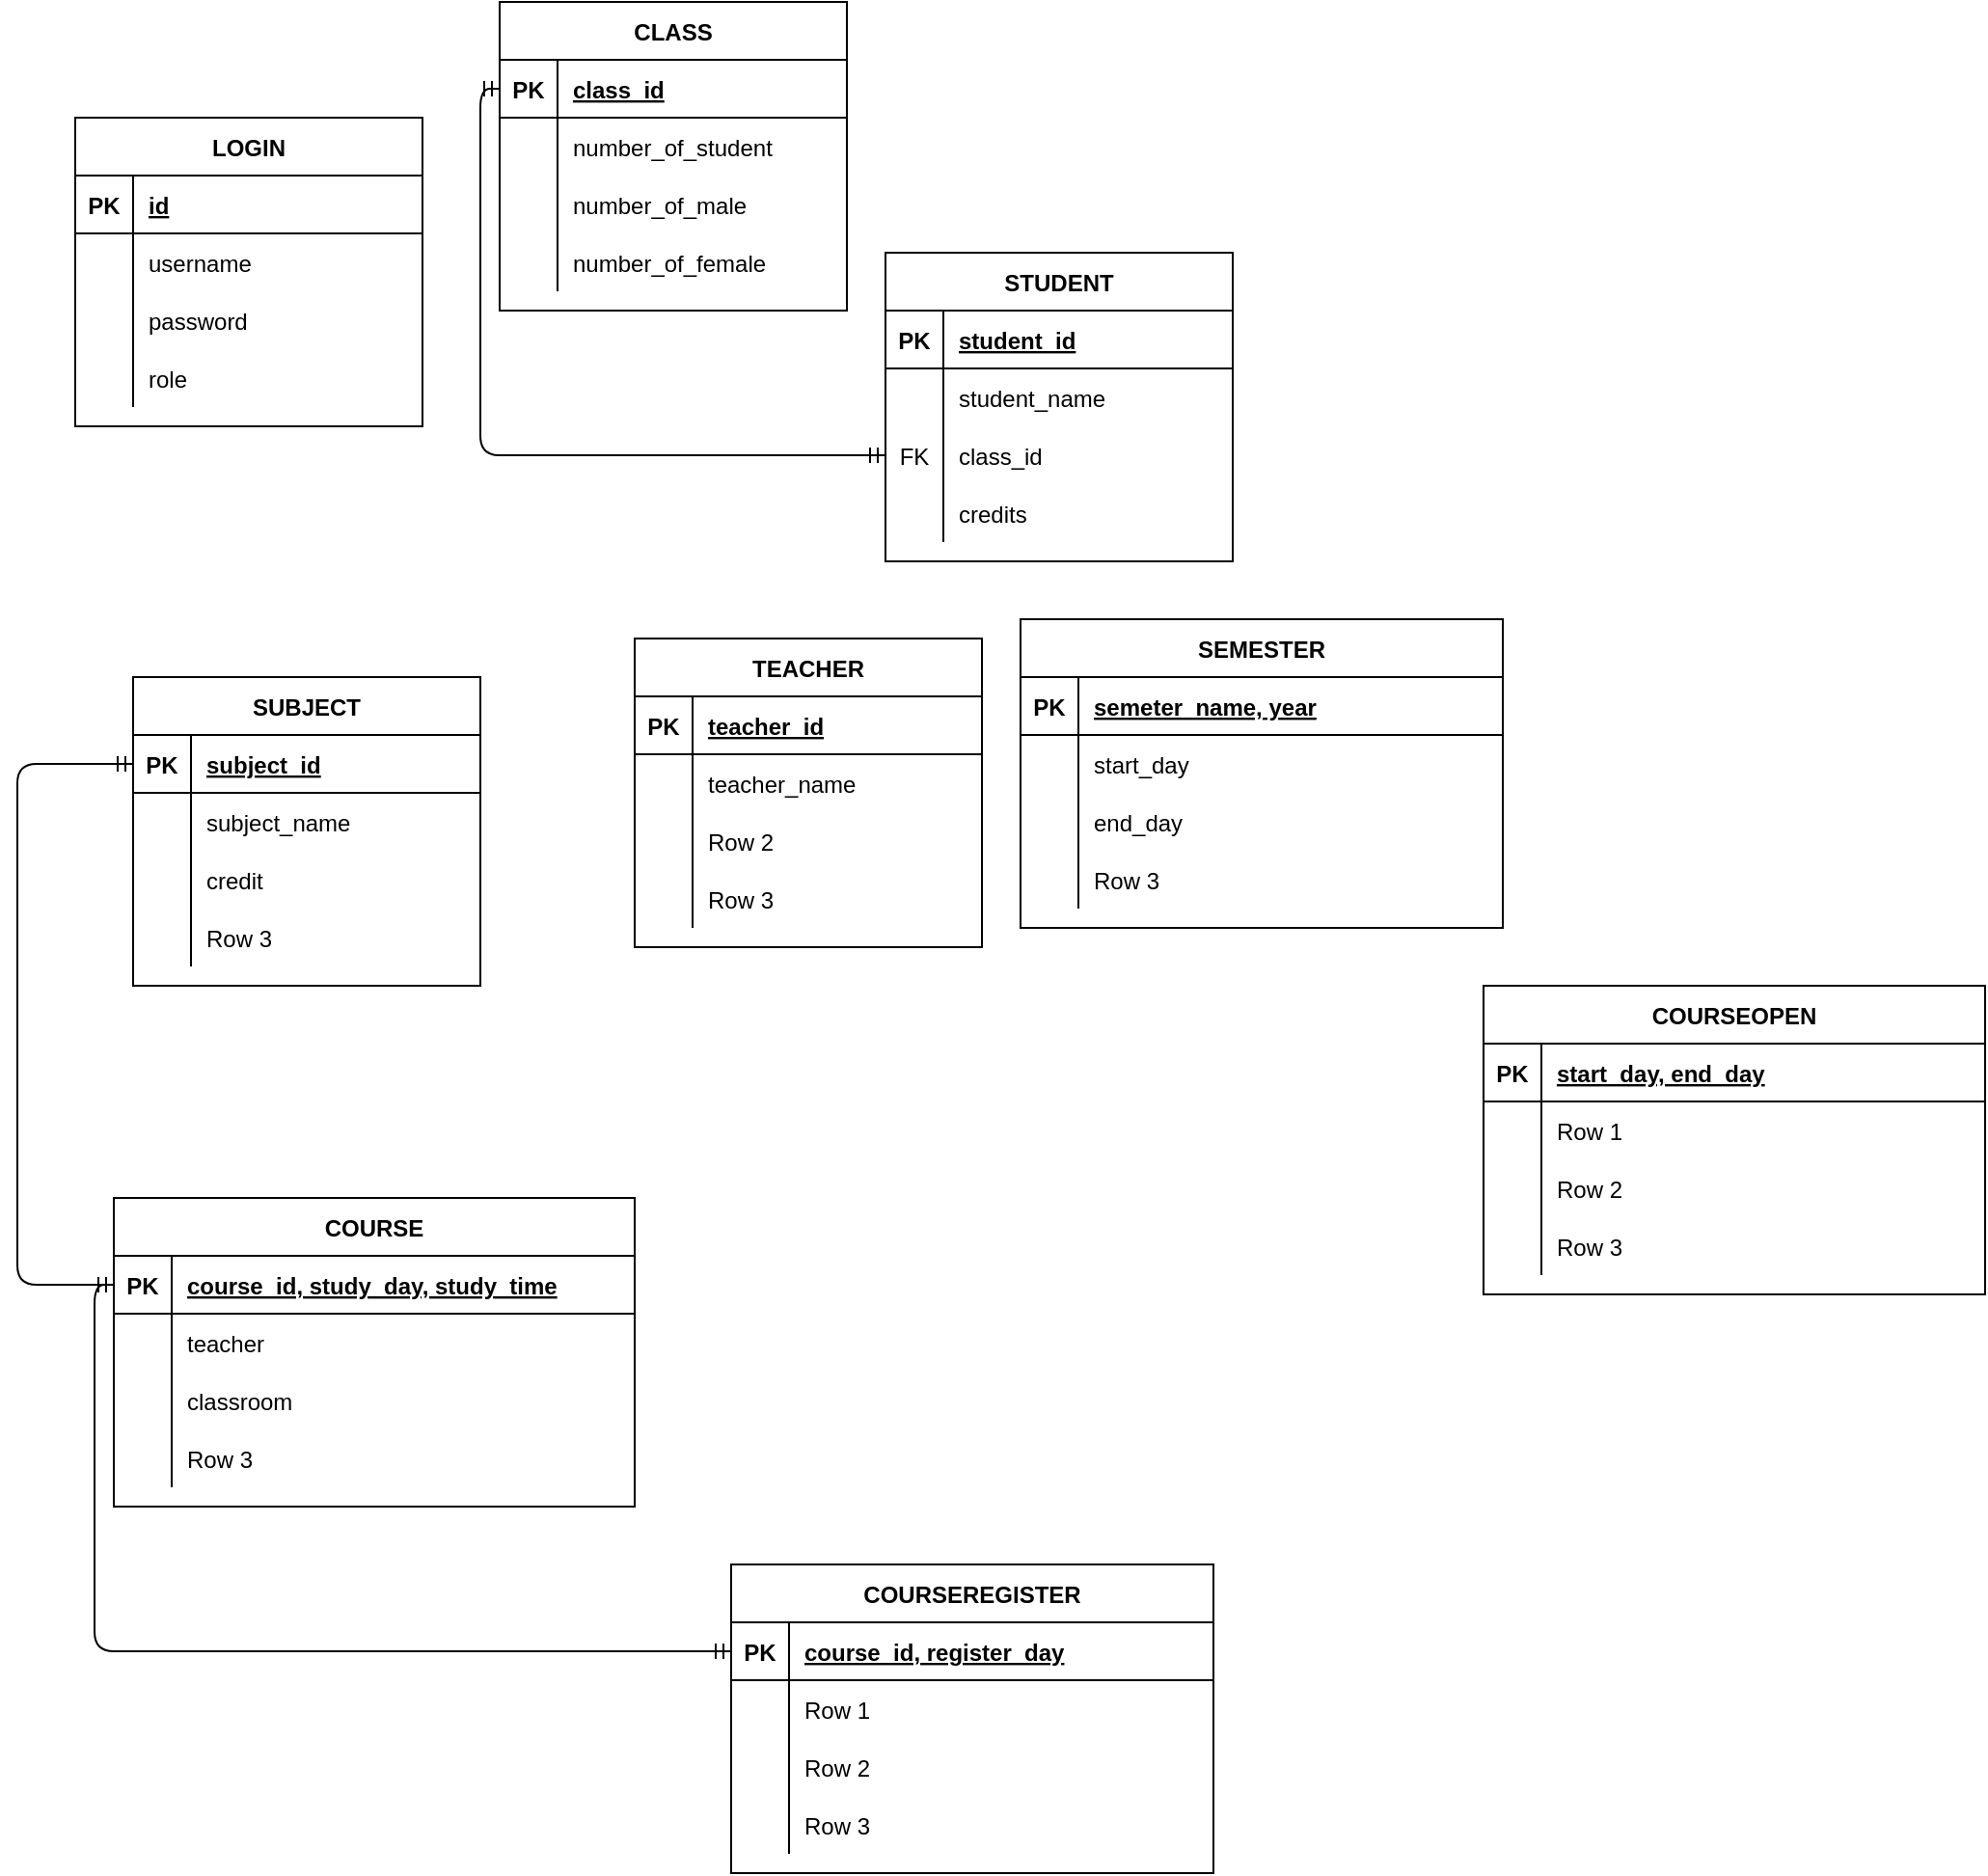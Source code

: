 <mxfile version="14.6.13" type="github">
  <diagram id="GJM6zUSUOL6s_9vkTZ4t" name="Page-1">
    <mxGraphModel dx="1662" dy="794" grid="1" gridSize="10" guides="1" tooltips="1" connect="1" arrows="1" fold="1" page="1" pageScale="1" pageWidth="1654" pageHeight="2336" math="0" shadow="0">
      <root>
        <mxCell id="0" />
        <mxCell id="1" parent="0" />
        <mxCell id="GPSX9ld1nxU1c7M4C676-1" value="LOGIN" style="shape=table;startSize=30;container=1;collapsible=1;childLayout=tableLayout;fixedRows=1;rowLines=0;fontStyle=1;align=center;resizeLast=1;" parent="1" vertex="1">
          <mxGeometry x="130" y="150" width="180" height="160" as="geometry" />
        </mxCell>
        <mxCell id="GPSX9ld1nxU1c7M4C676-2" value="" style="shape=partialRectangle;collapsible=0;dropTarget=0;pointerEvents=0;fillColor=none;top=0;left=0;bottom=1;right=0;points=[[0,0.5],[1,0.5]];portConstraint=eastwest;" parent="GPSX9ld1nxU1c7M4C676-1" vertex="1">
          <mxGeometry y="30" width="180" height="30" as="geometry" />
        </mxCell>
        <mxCell id="GPSX9ld1nxU1c7M4C676-3" value="PK" style="shape=partialRectangle;connectable=0;fillColor=none;top=0;left=0;bottom=0;right=0;fontStyle=1;overflow=hidden;" parent="GPSX9ld1nxU1c7M4C676-2" vertex="1">
          <mxGeometry width="30" height="30" as="geometry" />
        </mxCell>
        <mxCell id="GPSX9ld1nxU1c7M4C676-4" value="id" style="shape=partialRectangle;connectable=0;fillColor=none;top=0;left=0;bottom=0;right=0;align=left;spacingLeft=6;fontStyle=5;overflow=hidden;" parent="GPSX9ld1nxU1c7M4C676-2" vertex="1">
          <mxGeometry x="30" width="150" height="30" as="geometry" />
        </mxCell>
        <mxCell id="GPSX9ld1nxU1c7M4C676-5" value="" style="shape=partialRectangle;collapsible=0;dropTarget=0;pointerEvents=0;fillColor=none;top=0;left=0;bottom=0;right=0;points=[[0,0.5],[1,0.5]];portConstraint=eastwest;" parent="GPSX9ld1nxU1c7M4C676-1" vertex="1">
          <mxGeometry y="60" width="180" height="30" as="geometry" />
        </mxCell>
        <mxCell id="GPSX9ld1nxU1c7M4C676-6" value="" style="shape=partialRectangle;connectable=0;fillColor=none;top=0;left=0;bottom=0;right=0;editable=1;overflow=hidden;" parent="GPSX9ld1nxU1c7M4C676-5" vertex="1">
          <mxGeometry width="30" height="30" as="geometry" />
        </mxCell>
        <mxCell id="GPSX9ld1nxU1c7M4C676-7" value="username" style="shape=partialRectangle;connectable=0;fillColor=none;top=0;left=0;bottom=0;right=0;align=left;spacingLeft=6;overflow=hidden;" parent="GPSX9ld1nxU1c7M4C676-5" vertex="1">
          <mxGeometry x="30" width="150" height="30" as="geometry" />
        </mxCell>
        <mxCell id="GPSX9ld1nxU1c7M4C676-8" value="" style="shape=partialRectangle;collapsible=0;dropTarget=0;pointerEvents=0;fillColor=none;top=0;left=0;bottom=0;right=0;points=[[0,0.5],[1,0.5]];portConstraint=eastwest;" parent="GPSX9ld1nxU1c7M4C676-1" vertex="1">
          <mxGeometry y="90" width="180" height="30" as="geometry" />
        </mxCell>
        <mxCell id="GPSX9ld1nxU1c7M4C676-9" value="" style="shape=partialRectangle;connectable=0;fillColor=none;top=0;left=0;bottom=0;right=0;editable=1;overflow=hidden;" parent="GPSX9ld1nxU1c7M4C676-8" vertex="1">
          <mxGeometry width="30" height="30" as="geometry" />
        </mxCell>
        <mxCell id="GPSX9ld1nxU1c7M4C676-10" value="password" style="shape=partialRectangle;connectable=0;fillColor=none;top=0;left=0;bottom=0;right=0;align=left;spacingLeft=6;overflow=hidden;" parent="GPSX9ld1nxU1c7M4C676-8" vertex="1">
          <mxGeometry x="30" width="150" height="30" as="geometry" />
        </mxCell>
        <mxCell id="GPSX9ld1nxU1c7M4C676-11" value="" style="shape=partialRectangle;collapsible=0;dropTarget=0;pointerEvents=0;fillColor=none;top=0;left=0;bottom=0;right=0;points=[[0,0.5],[1,0.5]];portConstraint=eastwest;" parent="GPSX9ld1nxU1c7M4C676-1" vertex="1">
          <mxGeometry y="120" width="180" height="30" as="geometry" />
        </mxCell>
        <mxCell id="GPSX9ld1nxU1c7M4C676-12" value="" style="shape=partialRectangle;connectable=0;fillColor=none;top=0;left=0;bottom=0;right=0;editable=1;overflow=hidden;" parent="GPSX9ld1nxU1c7M4C676-11" vertex="1">
          <mxGeometry width="30" height="30" as="geometry" />
        </mxCell>
        <mxCell id="GPSX9ld1nxU1c7M4C676-13" value="role" style="shape=partialRectangle;connectable=0;fillColor=none;top=0;left=0;bottom=0;right=0;align=left;spacingLeft=6;overflow=hidden;" parent="GPSX9ld1nxU1c7M4C676-11" vertex="1">
          <mxGeometry x="30" width="150" height="30" as="geometry" />
        </mxCell>
        <mxCell id="GPSX9ld1nxU1c7M4C676-18" value="STUDENT" style="shape=table;startSize=30;container=1;collapsible=1;childLayout=tableLayout;fixedRows=1;rowLines=0;fontStyle=1;align=center;resizeLast=1;" parent="1" vertex="1">
          <mxGeometry x="550" y="220" width="180" height="160" as="geometry" />
        </mxCell>
        <mxCell id="GPSX9ld1nxU1c7M4C676-19" value="" style="shape=partialRectangle;collapsible=0;dropTarget=0;pointerEvents=0;fillColor=none;top=0;left=0;bottom=1;right=0;points=[[0,0.5],[1,0.5]];portConstraint=eastwest;" parent="GPSX9ld1nxU1c7M4C676-18" vertex="1">
          <mxGeometry y="30" width="180" height="30" as="geometry" />
        </mxCell>
        <mxCell id="GPSX9ld1nxU1c7M4C676-20" value="PK" style="shape=partialRectangle;connectable=0;fillColor=none;top=0;left=0;bottom=0;right=0;fontStyle=1;overflow=hidden;" parent="GPSX9ld1nxU1c7M4C676-19" vertex="1">
          <mxGeometry width="30" height="30" as="geometry" />
        </mxCell>
        <mxCell id="GPSX9ld1nxU1c7M4C676-21" value="student_id" style="shape=partialRectangle;connectable=0;fillColor=none;top=0;left=0;bottom=0;right=0;align=left;spacingLeft=6;fontStyle=5;overflow=hidden;" parent="GPSX9ld1nxU1c7M4C676-19" vertex="1">
          <mxGeometry x="30" width="150" height="30" as="geometry" />
        </mxCell>
        <mxCell id="GPSX9ld1nxU1c7M4C676-22" value="" style="shape=partialRectangle;collapsible=0;dropTarget=0;pointerEvents=0;fillColor=none;top=0;left=0;bottom=0;right=0;points=[[0,0.5],[1,0.5]];portConstraint=eastwest;" parent="GPSX9ld1nxU1c7M4C676-18" vertex="1">
          <mxGeometry y="60" width="180" height="30" as="geometry" />
        </mxCell>
        <mxCell id="GPSX9ld1nxU1c7M4C676-23" value="" style="shape=partialRectangle;connectable=0;fillColor=none;top=0;left=0;bottom=0;right=0;editable=1;overflow=hidden;" parent="GPSX9ld1nxU1c7M4C676-22" vertex="1">
          <mxGeometry width="30" height="30" as="geometry" />
        </mxCell>
        <mxCell id="GPSX9ld1nxU1c7M4C676-24" value="student_name" style="shape=partialRectangle;connectable=0;fillColor=none;top=0;left=0;bottom=0;right=0;align=left;spacingLeft=6;overflow=hidden;" parent="GPSX9ld1nxU1c7M4C676-22" vertex="1">
          <mxGeometry x="30" width="150" height="30" as="geometry" />
        </mxCell>
        <mxCell id="GPSX9ld1nxU1c7M4C676-25" value="" style="shape=partialRectangle;collapsible=0;dropTarget=0;pointerEvents=0;fillColor=none;top=0;left=0;bottom=0;right=0;points=[[0,0.5],[1,0.5]];portConstraint=eastwest;" parent="GPSX9ld1nxU1c7M4C676-18" vertex="1">
          <mxGeometry y="90" width="180" height="30" as="geometry" />
        </mxCell>
        <mxCell id="GPSX9ld1nxU1c7M4C676-26" value="FK" style="shape=partialRectangle;connectable=0;fillColor=none;top=0;left=0;bottom=0;right=0;editable=1;overflow=hidden;" parent="GPSX9ld1nxU1c7M4C676-25" vertex="1">
          <mxGeometry width="30" height="30" as="geometry" />
        </mxCell>
        <mxCell id="GPSX9ld1nxU1c7M4C676-27" value="class_id" style="shape=partialRectangle;connectable=0;fillColor=none;top=0;left=0;bottom=0;right=0;align=left;spacingLeft=6;overflow=hidden;" parent="GPSX9ld1nxU1c7M4C676-25" vertex="1">
          <mxGeometry x="30" width="150" height="30" as="geometry" />
        </mxCell>
        <mxCell id="GPSX9ld1nxU1c7M4C676-28" value="" style="shape=partialRectangle;collapsible=0;dropTarget=0;pointerEvents=0;fillColor=none;top=0;left=0;bottom=0;right=0;points=[[0,0.5],[1,0.5]];portConstraint=eastwest;" parent="GPSX9ld1nxU1c7M4C676-18" vertex="1">
          <mxGeometry y="120" width="180" height="30" as="geometry" />
        </mxCell>
        <mxCell id="GPSX9ld1nxU1c7M4C676-29" value="" style="shape=partialRectangle;connectable=0;fillColor=none;top=0;left=0;bottom=0;right=0;editable=1;overflow=hidden;" parent="GPSX9ld1nxU1c7M4C676-28" vertex="1">
          <mxGeometry width="30" height="30" as="geometry" />
        </mxCell>
        <mxCell id="GPSX9ld1nxU1c7M4C676-30" value="credits" style="shape=partialRectangle;connectable=0;fillColor=none;top=0;left=0;bottom=0;right=0;align=left;spacingLeft=6;overflow=hidden;" parent="GPSX9ld1nxU1c7M4C676-28" vertex="1">
          <mxGeometry x="30" width="150" height="30" as="geometry" />
        </mxCell>
        <mxCell id="GPSX9ld1nxU1c7M4C676-31" value="TEACHER" style="shape=table;startSize=30;container=1;collapsible=1;childLayout=tableLayout;fixedRows=1;rowLines=0;fontStyle=1;align=center;resizeLast=1;" parent="1" vertex="1">
          <mxGeometry x="420" y="420" width="180" height="160" as="geometry" />
        </mxCell>
        <mxCell id="GPSX9ld1nxU1c7M4C676-32" value="" style="shape=partialRectangle;collapsible=0;dropTarget=0;pointerEvents=0;fillColor=none;top=0;left=0;bottom=1;right=0;points=[[0,0.5],[1,0.5]];portConstraint=eastwest;" parent="GPSX9ld1nxU1c7M4C676-31" vertex="1">
          <mxGeometry y="30" width="180" height="30" as="geometry" />
        </mxCell>
        <mxCell id="GPSX9ld1nxU1c7M4C676-33" value="PK" style="shape=partialRectangle;connectable=0;fillColor=none;top=0;left=0;bottom=0;right=0;fontStyle=1;overflow=hidden;" parent="GPSX9ld1nxU1c7M4C676-32" vertex="1">
          <mxGeometry width="30" height="30" as="geometry" />
        </mxCell>
        <mxCell id="GPSX9ld1nxU1c7M4C676-34" value="teacher_id" style="shape=partialRectangle;connectable=0;fillColor=none;top=0;left=0;bottom=0;right=0;align=left;spacingLeft=6;fontStyle=5;overflow=hidden;" parent="GPSX9ld1nxU1c7M4C676-32" vertex="1">
          <mxGeometry x="30" width="150" height="30" as="geometry" />
        </mxCell>
        <mxCell id="GPSX9ld1nxU1c7M4C676-35" value="" style="shape=partialRectangle;collapsible=0;dropTarget=0;pointerEvents=0;fillColor=none;top=0;left=0;bottom=0;right=0;points=[[0,0.5],[1,0.5]];portConstraint=eastwest;" parent="GPSX9ld1nxU1c7M4C676-31" vertex="1">
          <mxGeometry y="60" width="180" height="30" as="geometry" />
        </mxCell>
        <mxCell id="GPSX9ld1nxU1c7M4C676-36" value="" style="shape=partialRectangle;connectable=0;fillColor=none;top=0;left=0;bottom=0;right=0;editable=1;overflow=hidden;" parent="GPSX9ld1nxU1c7M4C676-35" vertex="1">
          <mxGeometry width="30" height="30" as="geometry" />
        </mxCell>
        <mxCell id="GPSX9ld1nxU1c7M4C676-37" value="teacher_name" style="shape=partialRectangle;connectable=0;fillColor=none;top=0;left=0;bottom=0;right=0;align=left;spacingLeft=6;overflow=hidden;" parent="GPSX9ld1nxU1c7M4C676-35" vertex="1">
          <mxGeometry x="30" width="150" height="30" as="geometry" />
        </mxCell>
        <mxCell id="GPSX9ld1nxU1c7M4C676-38" value="" style="shape=partialRectangle;collapsible=0;dropTarget=0;pointerEvents=0;fillColor=none;top=0;left=0;bottom=0;right=0;points=[[0,0.5],[1,0.5]];portConstraint=eastwest;" parent="GPSX9ld1nxU1c7M4C676-31" vertex="1">
          <mxGeometry y="90" width="180" height="30" as="geometry" />
        </mxCell>
        <mxCell id="GPSX9ld1nxU1c7M4C676-39" value="" style="shape=partialRectangle;connectable=0;fillColor=none;top=0;left=0;bottom=0;right=0;editable=1;overflow=hidden;" parent="GPSX9ld1nxU1c7M4C676-38" vertex="1">
          <mxGeometry width="30" height="30" as="geometry" />
        </mxCell>
        <mxCell id="GPSX9ld1nxU1c7M4C676-40" value="Row 2" style="shape=partialRectangle;connectable=0;fillColor=none;top=0;left=0;bottom=0;right=0;align=left;spacingLeft=6;overflow=hidden;" parent="GPSX9ld1nxU1c7M4C676-38" vertex="1">
          <mxGeometry x="30" width="150" height="30" as="geometry" />
        </mxCell>
        <mxCell id="GPSX9ld1nxU1c7M4C676-41" value="" style="shape=partialRectangle;collapsible=0;dropTarget=0;pointerEvents=0;fillColor=none;top=0;left=0;bottom=0;right=0;points=[[0,0.5],[1,0.5]];portConstraint=eastwest;" parent="GPSX9ld1nxU1c7M4C676-31" vertex="1">
          <mxGeometry y="120" width="180" height="30" as="geometry" />
        </mxCell>
        <mxCell id="GPSX9ld1nxU1c7M4C676-42" value="" style="shape=partialRectangle;connectable=0;fillColor=none;top=0;left=0;bottom=0;right=0;editable=1;overflow=hidden;" parent="GPSX9ld1nxU1c7M4C676-41" vertex="1">
          <mxGeometry width="30" height="30" as="geometry" />
        </mxCell>
        <mxCell id="GPSX9ld1nxU1c7M4C676-43" value="Row 3" style="shape=partialRectangle;connectable=0;fillColor=none;top=0;left=0;bottom=0;right=0;align=left;spacingLeft=6;overflow=hidden;" parent="GPSX9ld1nxU1c7M4C676-41" vertex="1">
          <mxGeometry x="30" width="150" height="30" as="geometry" />
        </mxCell>
        <mxCell id="GPSX9ld1nxU1c7M4C676-44" value="SUBJECT" style="shape=table;startSize=30;container=1;collapsible=1;childLayout=tableLayout;fixedRows=1;rowLines=0;fontStyle=1;align=center;resizeLast=1;" parent="1" vertex="1">
          <mxGeometry x="160" y="440" width="180" height="160" as="geometry" />
        </mxCell>
        <mxCell id="GPSX9ld1nxU1c7M4C676-45" value="" style="shape=partialRectangle;collapsible=0;dropTarget=0;pointerEvents=0;fillColor=none;top=0;left=0;bottom=1;right=0;points=[[0,0.5],[1,0.5]];portConstraint=eastwest;" parent="GPSX9ld1nxU1c7M4C676-44" vertex="1">
          <mxGeometry y="30" width="180" height="30" as="geometry" />
        </mxCell>
        <mxCell id="GPSX9ld1nxU1c7M4C676-46" value="PK" style="shape=partialRectangle;connectable=0;fillColor=none;top=0;left=0;bottom=0;right=0;fontStyle=1;overflow=hidden;" parent="GPSX9ld1nxU1c7M4C676-45" vertex="1">
          <mxGeometry width="30" height="30" as="geometry" />
        </mxCell>
        <mxCell id="GPSX9ld1nxU1c7M4C676-47" value="subject_id" style="shape=partialRectangle;connectable=0;fillColor=none;top=0;left=0;bottom=0;right=0;align=left;spacingLeft=6;fontStyle=5;overflow=hidden;" parent="GPSX9ld1nxU1c7M4C676-45" vertex="1">
          <mxGeometry x="30" width="150" height="30" as="geometry" />
        </mxCell>
        <mxCell id="GPSX9ld1nxU1c7M4C676-48" value="" style="shape=partialRectangle;collapsible=0;dropTarget=0;pointerEvents=0;fillColor=none;top=0;left=0;bottom=0;right=0;points=[[0,0.5],[1,0.5]];portConstraint=eastwest;" parent="GPSX9ld1nxU1c7M4C676-44" vertex="1">
          <mxGeometry y="60" width="180" height="30" as="geometry" />
        </mxCell>
        <mxCell id="GPSX9ld1nxU1c7M4C676-49" value="" style="shape=partialRectangle;connectable=0;fillColor=none;top=0;left=0;bottom=0;right=0;editable=1;overflow=hidden;" parent="GPSX9ld1nxU1c7M4C676-48" vertex="1">
          <mxGeometry width="30" height="30" as="geometry" />
        </mxCell>
        <mxCell id="GPSX9ld1nxU1c7M4C676-50" value="subject_name" style="shape=partialRectangle;connectable=0;fillColor=none;top=0;left=0;bottom=0;right=0;align=left;spacingLeft=6;overflow=hidden;" parent="GPSX9ld1nxU1c7M4C676-48" vertex="1">
          <mxGeometry x="30" width="150" height="30" as="geometry" />
        </mxCell>
        <mxCell id="GPSX9ld1nxU1c7M4C676-51" value="" style="shape=partialRectangle;collapsible=0;dropTarget=0;pointerEvents=0;fillColor=none;top=0;left=0;bottom=0;right=0;points=[[0,0.5],[1,0.5]];portConstraint=eastwest;" parent="GPSX9ld1nxU1c7M4C676-44" vertex="1">
          <mxGeometry y="90" width="180" height="30" as="geometry" />
        </mxCell>
        <mxCell id="GPSX9ld1nxU1c7M4C676-52" value="" style="shape=partialRectangle;connectable=0;fillColor=none;top=0;left=0;bottom=0;right=0;editable=1;overflow=hidden;" parent="GPSX9ld1nxU1c7M4C676-51" vertex="1">
          <mxGeometry width="30" height="30" as="geometry" />
        </mxCell>
        <mxCell id="GPSX9ld1nxU1c7M4C676-53" value="credit" style="shape=partialRectangle;connectable=0;fillColor=none;top=0;left=0;bottom=0;right=0;align=left;spacingLeft=6;overflow=hidden;" parent="GPSX9ld1nxU1c7M4C676-51" vertex="1">
          <mxGeometry x="30" width="150" height="30" as="geometry" />
        </mxCell>
        <mxCell id="GPSX9ld1nxU1c7M4C676-54" value="" style="shape=partialRectangle;collapsible=0;dropTarget=0;pointerEvents=0;fillColor=none;top=0;left=0;bottom=0;right=0;points=[[0,0.5],[1,0.5]];portConstraint=eastwest;" parent="GPSX9ld1nxU1c7M4C676-44" vertex="1">
          <mxGeometry y="120" width="180" height="30" as="geometry" />
        </mxCell>
        <mxCell id="GPSX9ld1nxU1c7M4C676-55" value="" style="shape=partialRectangle;connectable=0;fillColor=none;top=0;left=0;bottom=0;right=0;editable=1;overflow=hidden;" parent="GPSX9ld1nxU1c7M4C676-54" vertex="1">
          <mxGeometry width="30" height="30" as="geometry" />
        </mxCell>
        <mxCell id="GPSX9ld1nxU1c7M4C676-56" value="Row 3" style="shape=partialRectangle;connectable=0;fillColor=none;top=0;left=0;bottom=0;right=0;align=left;spacingLeft=6;overflow=hidden;" parent="GPSX9ld1nxU1c7M4C676-54" vertex="1">
          <mxGeometry x="30" width="150" height="30" as="geometry" />
        </mxCell>
        <mxCell id="GPSX9ld1nxU1c7M4C676-57" value="COURSE" style="shape=table;startSize=30;container=1;collapsible=1;childLayout=tableLayout;fixedRows=1;rowLines=0;fontStyle=1;align=center;resizeLast=1;" parent="1" vertex="1">
          <mxGeometry x="150" y="710" width="270" height="160" as="geometry" />
        </mxCell>
        <mxCell id="GPSX9ld1nxU1c7M4C676-58" value="" style="shape=partialRectangle;collapsible=0;dropTarget=0;pointerEvents=0;fillColor=none;top=0;left=0;bottom=1;right=0;points=[[0,0.5],[1,0.5]];portConstraint=eastwest;" parent="GPSX9ld1nxU1c7M4C676-57" vertex="1">
          <mxGeometry y="30" width="270" height="30" as="geometry" />
        </mxCell>
        <mxCell id="GPSX9ld1nxU1c7M4C676-59" value="PK" style="shape=partialRectangle;connectable=0;fillColor=none;top=0;left=0;bottom=0;right=0;fontStyle=1;overflow=hidden;" parent="GPSX9ld1nxU1c7M4C676-58" vertex="1">
          <mxGeometry width="30" height="30" as="geometry" />
        </mxCell>
        <mxCell id="GPSX9ld1nxU1c7M4C676-60" value="course_id, study_day, study_time" style="shape=partialRectangle;connectable=0;fillColor=none;top=0;left=0;bottom=0;right=0;align=left;spacingLeft=6;fontStyle=5;overflow=hidden;" parent="GPSX9ld1nxU1c7M4C676-58" vertex="1">
          <mxGeometry x="30" width="240" height="30" as="geometry" />
        </mxCell>
        <mxCell id="GPSX9ld1nxU1c7M4C676-61" value="" style="shape=partialRectangle;collapsible=0;dropTarget=0;pointerEvents=0;fillColor=none;top=0;left=0;bottom=0;right=0;points=[[0,0.5],[1,0.5]];portConstraint=eastwest;" parent="GPSX9ld1nxU1c7M4C676-57" vertex="1">
          <mxGeometry y="60" width="270" height="30" as="geometry" />
        </mxCell>
        <mxCell id="GPSX9ld1nxU1c7M4C676-62" value="" style="shape=partialRectangle;connectable=0;fillColor=none;top=0;left=0;bottom=0;right=0;editable=1;overflow=hidden;" parent="GPSX9ld1nxU1c7M4C676-61" vertex="1">
          <mxGeometry width="30" height="30" as="geometry" />
        </mxCell>
        <mxCell id="GPSX9ld1nxU1c7M4C676-63" value="teacher" style="shape=partialRectangle;connectable=0;fillColor=none;top=0;left=0;bottom=0;right=0;align=left;spacingLeft=6;overflow=hidden;" parent="GPSX9ld1nxU1c7M4C676-61" vertex="1">
          <mxGeometry x="30" width="240" height="30" as="geometry" />
        </mxCell>
        <mxCell id="GPSX9ld1nxU1c7M4C676-64" value="" style="shape=partialRectangle;collapsible=0;dropTarget=0;pointerEvents=0;fillColor=none;top=0;left=0;bottom=0;right=0;points=[[0,0.5],[1,0.5]];portConstraint=eastwest;" parent="GPSX9ld1nxU1c7M4C676-57" vertex="1">
          <mxGeometry y="90" width="270" height="30" as="geometry" />
        </mxCell>
        <mxCell id="GPSX9ld1nxU1c7M4C676-65" value="" style="shape=partialRectangle;connectable=0;fillColor=none;top=0;left=0;bottom=0;right=0;editable=1;overflow=hidden;" parent="GPSX9ld1nxU1c7M4C676-64" vertex="1">
          <mxGeometry width="30" height="30" as="geometry" />
        </mxCell>
        <mxCell id="GPSX9ld1nxU1c7M4C676-66" value="classroom" style="shape=partialRectangle;connectable=0;fillColor=none;top=0;left=0;bottom=0;right=0;align=left;spacingLeft=6;overflow=hidden;" parent="GPSX9ld1nxU1c7M4C676-64" vertex="1">
          <mxGeometry x="30" width="240" height="30" as="geometry" />
        </mxCell>
        <mxCell id="GPSX9ld1nxU1c7M4C676-67" value="" style="shape=partialRectangle;collapsible=0;dropTarget=0;pointerEvents=0;fillColor=none;top=0;left=0;bottom=0;right=0;points=[[0,0.5],[1,0.5]];portConstraint=eastwest;" parent="GPSX9ld1nxU1c7M4C676-57" vertex="1">
          <mxGeometry y="120" width="270" height="30" as="geometry" />
        </mxCell>
        <mxCell id="GPSX9ld1nxU1c7M4C676-68" value="" style="shape=partialRectangle;connectable=0;fillColor=none;top=0;left=0;bottom=0;right=0;editable=1;overflow=hidden;" parent="GPSX9ld1nxU1c7M4C676-67" vertex="1">
          <mxGeometry width="30" height="30" as="geometry" />
        </mxCell>
        <mxCell id="GPSX9ld1nxU1c7M4C676-69" value="Row 3" style="shape=partialRectangle;connectable=0;fillColor=none;top=0;left=0;bottom=0;right=0;align=left;spacingLeft=6;overflow=hidden;" parent="GPSX9ld1nxU1c7M4C676-67" vertex="1">
          <mxGeometry x="30" width="240" height="30" as="geometry" />
        </mxCell>
        <mxCell id="GPSX9ld1nxU1c7M4C676-70" value="COURSEOPEN" style="shape=table;startSize=30;container=1;collapsible=1;childLayout=tableLayout;fixedRows=1;rowLines=0;fontStyle=1;align=center;resizeLast=1;" parent="1" vertex="1">
          <mxGeometry x="860" y="600" width="260" height="160" as="geometry" />
        </mxCell>
        <mxCell id="GPSX9ld1nxU1c7M4C676-71" value="" style="shape=partialRectangle;collapsible=0;dropTarget=0;pointerEvents=0;fillColor=none;top=0;left=0;bottom=1;right=0;points=[[0,0.5],[1,0.5]];portConstraint=eastwest;" parent="GPSX9ld1nxU1c7M4C676-70" vertex="1">
          <mxGeometry y="30" width="260" height="30" as="geometry" />
        </mxCell>
        <mxCell id="GPSX9ld1nxU1c7M4C676-72" value="PK" style="shape=partialRectangle;connectable=0;fillColor=none;top=0;left=0;bottom=0;right=0;fontStyle=1;overflow=hidden;" parent="GPSX9ld1nxU1c7M4C676-71" vertex="1">
          <mxGeometry width="30" height="30" as="geometry" />
        </mxCell>
        <mxCell id="GPSX9ld1nxU1c7M4C676-73" value="start_day, end_day" style="shape=partialRectangle;connectable=0;fillColor=none;top=0;left=0;bottom=0;right=0;align=left;spacingLeft=6;fontStyle=5;overflow=hidden;" parent="GPSX9ld1nxU1c7M4C676-71" vertex="1">
          <mxGeometry x="30" width="230" height="30" as="geometry" />
        </mxCell>
        <mxCell id="GPSX9ld1nxU1c7M4C676-74" value="" style="shape=partialRectangle;collapsible=0;dropTarget=0;pointerEvents=0;fillColor=none;top=0;left=0;bottom=0;right=0;points=[[0,0.5],[1,0.5]];portConstraint=eastwest;" parent="GPSX9ld1nxU1c7M4C676-70" vertex="1">
          <mxGeometry y="60" width="260" height="30" as="geometry" />
        </mxCell>
        <mxCell id="GPSX9ld1nxU1c7M4C676-75" value="" style="shape=partialRectangle;connectable=0;fillColor=none;top=0;left=0;bottom=0;right=0;editable=1;overflow=hidden;" parent="GPSX9ld1nxU1c7M4C676-74" vertex="1">
          <mxGeometry width="30" height="30" as="geometry" />
        </mxCell>
        <mxCell id="GPSX9ld1nxU1c7M4C676-76" value="Row 1" style="shape=partialRectangle;connectable=0;fillColor=none;top=0;left=0;bottom=0;right=0;align=left;spacingLeft=6;overflow=hidden;" parent="GPSX9ld1nxU1c7M4C676-74" vertex="1">
          <mxGeometry x="30" width="230" height="30" as="geometry" />
        </mxCell>
        <mxCell id="GPSX9ld1nxU1c7M4C676-77" value="" style="shape=partialRectangle;collapsible=0;dropTarget=0;pointerEvents=0;fillColor=none;top=0;left=0;bottom=0;right=0;points=[[0,0.5],[1,0.5]];portConstraint=eastwest;" parent="GPSX9ld1nxU1c7M4C676-70" vertex="1">
          <mxGeometry y="90" width="260" height="30" as="geometry" />
        </mxCell>
        <mxCell id="GPSX9ld1nxU1c7M4C676-78" value="" style="shape=partialRectangle;connectable=0;fillColor=none;top=0;left=0;bottom=0;right=0;editable=1;overflow=hidden;" parent="GPSX9ld1nxU1c7M4C676-77" vertex="1">
          <mxGeometry width="30" height="30" as="geometry" />
        </mxCell>
        <mxCell id="GPSX9ld1nxU1c7M4C676-79" value="Row 2" style="shape=partialRectangle;connectable=0;fillColor=none;top=0;left=0;bottom=0;right=0;align=left;spacingLeft=6;overflow=hidden;" parent="GPSX9ld1nxU1c7M4C676-77" vertex="1">
          <mxGeometry x="30" width="230" height="30" as="geometry" />
        </mxCell>
        <mxCell id="GPSX9ld1nxU1c7M4C676-80" value="" style="shape=partialRectangle;collapsible=0;dropTarget=0;pointerEvents=0;fillColor=none;top=0;left=0;bottom=0;right=0;points=[[0,0.5],[1,0.5]];portConstraint=eastwest;" parent="GPSX9ld1nxU1c7M4C676-70" vertex="1">
          <mxGeometry y="120" width="260" height="30" as="geometry" />
        </mxCell>
        <mxCell id="GPSX9ld1nxU1c7M4C676-81" value="" style="shape=partialRectangle;connectable=0;fillColor=none;top=0;left=0;bottom=0;right=0;editable=1;overflow=hidden;" parent="GPSX9ld1nxU1c7M4C676-80" vertex="1">
          <mxGeometry width="30" height="30" as="geometry" />
        </mxCell>
        <mxCell id="GPSX9ld1nxU1c7M4C676-82" value="Row 3" style="shape=partialRectangle;connectable=0;fillColor=none;top=0;left=0;bottom=0;right=0;align=left;spacingLeft=6;overflow=hidden;" parent="GPSX9ld1nxU1c7M4C676-80" vertex="1">
          <mxGeometry x="30" width="230" height="30" as="geometry" />
        </mxCell>
        <mxCell id="GPSX9ld1nxU1c7M4C676-83" value="COURSEREGISTER" style="shape=table;startSize=30;container=1;collapsible=1;childLayout=tableLayout;fixedRows=1;rowLines=0;fontStyle=1;align=center;resizeLast=1;" parent="1" vertex="1">
          <mxGeometry x="470" y="900" width="250" height="160" as="geometry" />
        </mxCell>
        <mxCell id="GPSX9ld1nxU1c7M4C676-84" value="" style="shape=partialRectangle;collapsible=0;dropTarget=0;pointerEvents=0;fillColor=none;top=0;left=0;bottom=1;right=0;points=[[0,0.5],[1,0.5]];portConstraint=eastwest;" parent="GPSX9ld1nxU1c7M4C676-83" vertex="1">
          <mxGeometry y="30" width="250" height="30" as="geometry" />
        </mxCell>
        <mxCell id="GPSX9ld1nxU1c7M4C676-85" value="PK" style="shape=partialRectangle;connectable=0;fillColor=none;top=0;left=0;bottom=0;right=0;fontStyle=1;overflow=hidden;" parent="GPSX9ld1nxU1c7M4C676-84" vertex="1">
          <mxGeometry width="30" height="30" as="geometry" />
        </mxCell>
        <mxCell id="GPSX9ld1nxU1c7M4C676-86" value="course_id, register_day" style="shape=partialRectangle;connectable=0;fillColor=none;top=0;left=0;bottom=0;right=0;align=left;spacingLeft=6;fontStyle=5;overflow=hidden;" parent="GPSX9ld1nxU1c7M4C676-84" vertex="1">
          <mxGeometry x="30" width="220" height="30" as="geometry" />
        </mxCell>
        <mxCell id="GPSX9ld1nxU1c7M4C676-87" value="" style="shape=partialRectangle;collapsible=0;dropTarget=0;pointerEvents=0;fillColor=none;top=0;left=0;bottom=0;right=0;points=[[0,0.5],[1,0.5]];portConstraint=eastwest;" parent="GPSX9ld1nxU1c7M4C676-83" vertex="1">
          <mxGeometry y="60" width="250" height="30" as="geometry" />
        </mxCell>
        <mxCell id="GPSX9ld1nxU1c7M4C676-88" value="" style="shape=partialRectangle;connectable=0;fillColor=none;top=0;left=0;bottom=0;right=0;editable=1;overflow=hidden;" parent="GPSX9ld1nxU1c7M4C676-87" vertex="1">
          <mxGeometry width="30" height="30" as="geometry" />
        </mxCell>
        <mxCell id="GPSX9ld1nxU1c7M4C676-89" value="Row 1" style="shape=partialRectangle;connectable=0;fillColor=none;top=0;left=0;bottom=0;right=0;align=left;spacingLeft=6;overflow=hidden;" parent="GPSX9ld1nxU1c7M4C676-87" vertex="1">
          <mxGeometry x="30" width="220" height="30" as="geometry" />
        </mxCell>
        <mxCell id="GPSX9ld1nxU1c7M4C676-90" value="" style="shape=partialRectangle;collapsible=0;dropTarget=0;pointerEvents=0;fillColor=none;top=0;left=0;bottom=0;right=0;points=[[0,0.5],[1,0.5]];portConstraint=eastwest;" parent="GPSX9ld1nxU1c7M4C676-83" vertex="1">
          <mxGeometry y="90" width="250" height="30" as="geometry" />
        </mxCell>
        <mxCell id="GPSX9ld1nxU1c7M4C676-91" value="" style="shape=partialRectangle;connectable=0;fillColor=none;top=0;left=0;bottom=0;right=0;editable=1;overflow=hidden;" parent="GPSX9ld1nxU1c7M4C676-90" vertex="1">
          <mxGeometry width="30" height="30" as="geometry" />
        </mxCell>
        <mxCell id="GPSX9ld1nxU1c7M4C676-92" value="Row 2" style="shape=partialRectangle;connectable=0;fillColor=none;top=0;left=0;bottom=0;right=0;align=left;spacingLeft=6;overflow=hidden;" parent="GPSX9ld1nxU1c7M4C676-90" vertex="1">
          <mxGeometry x="30" width="220" height="30" as="geometry" />
        </mxCell>
        <mxCell id="GPSX9ld1nxU1c7M4C676-93" value="" style="shape=partialRectangle;collapsible=0;dropTarget=0;pointerEvents=0;fillColor=none;top=0;left=0;bottom=0;right=0;points=[[0,0.5],[1,0.5]];portConstraint=eastwest;" parent="GPSX9ld1nxU1c7M4C676-83" vertex="1">
          <mxGeometry y="120" width="250" height="30" as="geometry" />
        </mxCell>
        <mxCell id="GPSX9ld1nxU1c7M4C676-94" value="" style="shape=partialRectangle;connectable=0;fillColor=none;top=0;left=0;bottom=0;right=0;editable=1;overflow=hidden;" parent="GPSX9ld1nxU1c7M4C676-93" vertex="1">
          <mxGeometry width="30" height="30" as="geometry" />
        </mxCell>
        <mxCell id="GPSX9ld1nxU1c7M4C676-95" value="Row 3" style="shape=partialRectangle;connectable=0;fillColor=none;top=0;left=0;bottom=0;right=0;align=left;spacingLeft=6;overflow=hidden;" parent="GPSX9ld1nxU1c7M4C676-93" vertex="1">
          <mxGeometry x="30" width="220" height="30" as="geometry" />
        </mxCell>
        <mxCell id="GPSX9ld1nxU1c7M4C676-96" value="CLASS" style="shape=table;startSize=30;container=1;collapsible=1;childLayout=tableLayout;fixedRows=1;rowLines=0;fontStyle=1;align=center;resizeLast=1;" parent="1" vertex="1">
          <mxGeometry x="350" y="90" width="180" height="160" as="geometry" />
        </mxCell>
        <mxCell id="GPSX9ld1nxU1c7M4C676-97" value="" style="shape=partialRectangle;collapsible=0;dropTarget=0;pointerEvents=0;fillColor=none;top=0;left=0;bottom=1;right=0;points=[[0,0.5],[1,0.5]];portConstraint=eastwest;" parent="GPSX9ld1nxU1c7M4C676-96" vertex="1">
          <mxGeometry y="30" width="180" height="30" as="geometry" />
        </mxCell>
        <mxCell id="GPSX9ld1nxU1c7M4C676-98" value="PK" style="shape=partialRectangle;connectable=0;fillColor=none;top=0;left=0;bottom=0;right=0;fontStyle=1;overflow=hidden;" parent="GPSX9ld1nxU1c7M4C676-97" vertex="1">
          <mxGeometry width="30" height="30" as="geometry" />
        </mxCell>
        <mxCell id="GPSX9ld1nxU1c7M4C676-99" value="class_id" style="shape=partialRectangle;connectable=0;fillColor=none;top=0;left=0;bottom=0;right=0;align=left;spacingLeft=6;fontStyle=5;overflow=hidden;" parent="GPSX9ld1nxU1c7M4C676-97" vertex="1">
          <mxGeometry x="30" width="150" height="30" as="geometry" />
        </mxCell>
        <mxCell id="GPSX9ld1nxU1c7M4C676-100" value="" style="shape=partialRectangle;collapsible=0;dropTarget=0;pointerEvents=0;fillColor=none;top=0;left=0;bottom=0;right=0;points=[[0,0.5],[1,0.5]];portConstraint=eastwest;" parent="GPSX9ld1nxU1c7M4C676-96" vertex="1">
          <mxGeometry y="60" width="180" height="30" as="geometry" />
        </mxCell>
        <mxCell id="GPSX9ld1nxU1c7M4C676-101" value="" style="shape=partialRectangle;connectable=0;fillColor=none;top=0;left=0;bottom=0;right=0;editable=1;overflow=hidden;" parent="GPSX9ld1nxU1c7M4C676-100" vertex="1">
          <mxGeometry width="30" height="30" as="geometry" />
        </mxCell>
        <mxCell id="GPSX9ld1nxU1c7M4C676-102" value="number_of_student" style="shape=partialRectangle;connectable=0;fillColor=none;top=0;left=0;bottom=0;right=0;align=left;spacingLeft=6;overflow=hidden;" parent="GPSX9ld1nxU1c7M4C676-100" vertex="1">
          <mxGeometry x="30" width="150" height="30" as="geometry" />
        </mxCell>
        <mxCell id="GPSX9ld1nxU1c7M4C676-103" value="" style="shape=partialRectangle;collapsible=0;dropTarget=0;pointerEvents=0;fillColor=none;top=0;left=0;bottom=0;right=0;points=[[0,0.5],[1,0.5]];portConstraint=eastwest;" parent="GPSX9ld1nxU1c7M4C676-96" vertex="1">
          <mxGeometry y="90" width="180" height="30" as="geometry" />
        </mxCell>
        <mxCell id="GPSX9ld1nxU1c7M4C676-104" value="" style="shape=partialRectangle;connectable=0;fillColor=none;top=0;left=0;bottom=0;right=0;editable=1;overflow=hidden;" parent="GPSX9ld1nxU1c7M4C676-103" vertex="1">
          <mxGeometry width="30" height="30" as="geometry" />
        </mxCell>
        <mxCell id="GPSX9ld1nxU1c7M4C676-105" value="number_of_male" style="shape=partialRectangle;connectable=0;fillColor=none;top=0;left=0;bottom=0;right=0;align=left;spacingLeft=6;overflow=hidden;" parent="GPSX9ld1nxU1c7M4C676-103" vertex="1">
          <mxGeometry x="30" width="150" height="30" as="geometry" />
        </mxCell>
        <mxCell id="GPSX9ld1nxU1c7M4C676-106" value="" style="shape=partialRectangle;collapsible=0;dropTarget=0;pointerEvents=0;fillColor=none;top=0;left=0;bottom=0;right=0;points=[[0,0.5],[1,0.5]];portConstraint=eastwest;" parent="GPSX9ld1nxU1c7M4C676-96" vertex="1">
          <mxGeometry y="120" width="180" height="30" as="geometry" />
        </mxCell>
        <mxCell id="GPSX9ld1nxU1c7M4C676-107" value="" style="shape=partialRectangle;connectable=0;fillColor=none;top=0;left=0;bottom=0;right=0;editable=1;overflow=hidden;" parent="GPSX9ld1nxU1c7M4C676-106" vertex="1">
          <mxGeometry width="30" height="30" as="geometry" />
        </mxCell>
        <mxCell id="GPSX9ld1nxU1c7M4C676-108" value="number_of_female" style="shape=partialRectangle;connectable=0;fillColor=none;top=0;left=0;bottom=0;right=0;align=left;spacingLeft=6;overflow=hidden;" parent="GPSX9ld1nxU1c7M4C676-106" vertex="1">
          <mxGeometry x="30" width="150" height="30" as="geometry" />
        </mxCell>
        <mxCell id="GPSX9ld1nxU1c7M4C676-109" value="SEMESTER" style="shape=table;startSize=30;container=1;collapsible=1;childLayout=tableLayout;fixedRows=1;rowLines=0;fontStyle=1;align=center;resizeLast=1;" parent="1" vertex="1">
          <mxGeometry x="620" y="410" width="250" height="160" as="geometry" />
        </mxCell>
        <mxCell id="GPSX9ld1nxU1c7M4C676-110" value="" style="shape=partialRectangle;collapsible=0;dropTarget=0;pointerEvents=0;fillColor=none;top=0;left=0;bottom=1;right=0;points=[[0,0.5],[1,0.5]];portConstraint=eastwest;" parent="GPSX9ld1nxU1c7M4C676-109" vertex="1">
          <mxGeometry y="30" width="250" height="30" as="geometry" />
        </mxCell>
        <mxCell id="GPSX9ld1nxU1c7M4C676-111" value="PK" style="shape=partialRectangle;connectable=0;fillColor=none;top=0;left=0;bottom=0;right=0;fontStyle=1;overflow=hidden;" parent="GPSX9ld1nxU1c7M4C676-110" vertex="1">
          <mxGeometry width="30" height="30" as="geometry" />
        </mxCell>
        <mxCell id="GPSX9ld1nxU1c7M4C676-112" value="semeter_name, year" style="shape=partialRectangle;connectable=0;fillColor=none;top=0;left=0;bottom=0;right=0;align=left;spacingLeft=6;fontStyle=5;overflow=hidden;" parent="GPSX9ld1nxU1c7M4C676-110" vertex="1">
          <mxGeometry x="30" width="220" height="30" as="geometry" />
        </mxCell>
        <mxCell id="GPSX9ld1nxU1c7M4C676-113" value="" style="shape=partialRectangle;collapsible=0;dropTarget=0;pointerEvents=0;fillColor=none;top=0;left=0;bottom=0;right=0;points=[[0,0.5],[1,0.5]];portConstraint=eastwest;" parent="GPSX9ld1nxU1c7M4C676-109" vertex="1">
          <mxGeometry y="60" width="250" height="30" as="geometry" />
        </mxCell>
        <mxCell id="GPSX9ld1nxU1c7M4C676-114" value="" style="shape=partialRectangle;connectable=0;fillColor=none;top=0;left=0;bottom=0;right=0;editable=1;overflow=hidden;" parent="GPSX9ld1nxU1c7M4C676-113" vertex="1">
          <mxGeometry width="30" height="30" as="geometry" />
        </mxCell>
        <mxCell id="GPSX9ld1nxU1c7M4C676-115" value="start_day" style="shape=partialRectangle;connectable=0;fillColor=none;top=0;left=0;bottom=0;right=0;align=left;spacingLeft=6;overflow=hidden;" parent="GPSX9ld1nxU1c7M4C676-113" vertex="1">
          <mxGeometry x="30" width="220" height="30" as="geometry" />
        </mxCell>
        <mxCell id="GPSX9ld1nxU1c7M4C676-116" value="" style="shape=partialRectangle;collapsible=0;dropTarget=0;pointerEvents=0;fillColor=none;top=0;left=0;bottom=0;right=0;points=[[0,0.5],[1,0.5]];portConstraint=eastwest;" parent="GPSX9ld1nxU1c7M4C676-109" vertex="1">
          <mxGeometry y="90" width="250" height="30" as="geometry" />
        </mxCell>
        <mxCell id="GPSX9ld1nxU1c7M4C676-117" value="" style="shape=partialRectangle;connectable=0;fillColor=none;top=0;left=0;bottom=0;right=0;editable=1;overflow=hidden;" parent="GPSX9ld1nxU1c7M4C676-116" vertex="1">
          <mxGeometry width="30" height="30" as="geometry" />
        </mxCell>
        <mxCell id="GPSX9ld1nxU1c7M4C676-118" value="end_day" style="shape=partialRectangle;connectable=0;fillColor=none;top=0;left=0;bottom=0;right=0;align=left;spacingLeft=6;overflow=hidden;" parent="GPSX9ld1nxU1c7M4C676-116" vertex="1">
          <mxGeometry x="30" width="220" height="30" as="geometry" />
        </mxCell>
        <mxCell id="GPSX9ld1nxU1c7M4C676-119" value="" style="shape=partialRectangle;collapsible=0;dropTarget=0;pointerEvents=0;fillColor=none;top=0;left=0;bottom=0;right=0;points=[[0,0.5],[1,0.5]];portConstraint=eastwest;" parent="GPSX9ld1nxU1c7M4C676-109" vertex="1">
          <mxGeometry y="120" width="250" height="30" as="geometry" />
        </mxCell>
        <mxCell id="GPSX9ld1nxU1c7M4C676-120" value="" style="shape=partialRectangle;connectable=0;fillColor=none;top=0;left=0;bottom=0;right=0;editable=1;overflow=hidden;" parent="GPSX9ld1nxU1c7M4C676-119" vertex="1">
          <mxGeometry width="30" height="30" as="geometry" />
        </mxCell>
        <mxCell id="GPSX9ld1nxU1c7M4C676-121" value="Row 3" style="shape=partialRectangle;connectable=0;fillColor=none;top=0;left=0;bottom=0;right=0;align=left;spacingLeft=6;overflow=hidden;" parent="GPSX9ld1nxU1c7M4C676-119" vertex="1">
          <mxGeometry x="30" width="220" height="30" as="geometry" />
        </mxCell>
        <mxCell id="GPSX9ld1nxU1c7M4C676-122" value="" style="edgeStyle=orthogonalEdgeStyle;fontSize=12;html=1;endArrow=ERmandOne;startArrow=ERmandOne;entryX=0;entryY=0.5;entryDx=0;entryDy=0;exitX=0;exitY=0.5;exitDx=0;exitDy=0;" parent="1" source="GPSX9ld1nxU1c7M4C676-58" target="GPSX9ld1nxU1c7M4C676-45" edge="1">
          <mxGeometry width="100" height="100" relative="1" as="geometry">
            <mxPoint x="50" y="660" as="sourcePoint" />
            <mxPoint x="150" y="560" as="targetPoint" />
            <Array as="points">
              <mxPoint x="100" y="755" />
              <mxPoint x="100" y="485" />
            </Array>
          </mxGeometry>
        </mxCell>
        <mxCell id="GPSX9ld1nxU1c7M4C676-124" value="" style="edgeStyle=orthogonalEdgeStyle;fontSize=12;html=1;endArrow=ERmandOne;startArrow=ERmandOne;entryX=0;entryY=0.5;entryDx=0;entryDy=0;exitX=0;exitY=0.5;exitDx=0;exitDy=0;" parent="1" source="GPSX9ld1nxU1c7M4C676-97" target="GPSX9ld1nxU1c7M4C676-25" edge="1">
          <mxGeometry width="100" height="100" relative="1" as="geometry">
            <mxPoint x="520" y="450" as="sourcePoint" />
            <mxPoint x="620" y="350" as="targetPoint" />
          </mxGeometry>
        </mxCell>
        <mxCell id="GPSX9ld1nxU1c7M4C676-125" value="" style="edgeStyle=orthogonalEdgeStyle;fontSize=12;html=1;endArrow=ERmandOne;startArrow=ERmandOne;exitX=0;exitY=0.5;exitDx=0;exitDy=0;entryX=0;entryY=0.5;entryDx=0;entryDy=0;" parent="1" source="GPSX9ld1nxU1c7M4C676-84" target="GPSX9ld1nxU1c7M4C676-58" edge="1">
          <mxGeometry width="100" height="100" relative="1" as="geometry">
            <mxPoint x="520" y="750" as="sourcePoint" />
            <mxPoint x="620" y="650" as="targetPoint" />
          </mxGeometry>
        </mxCell>
      </root>
    </mxGraphModel>
  </diagram>
</mxfile>
